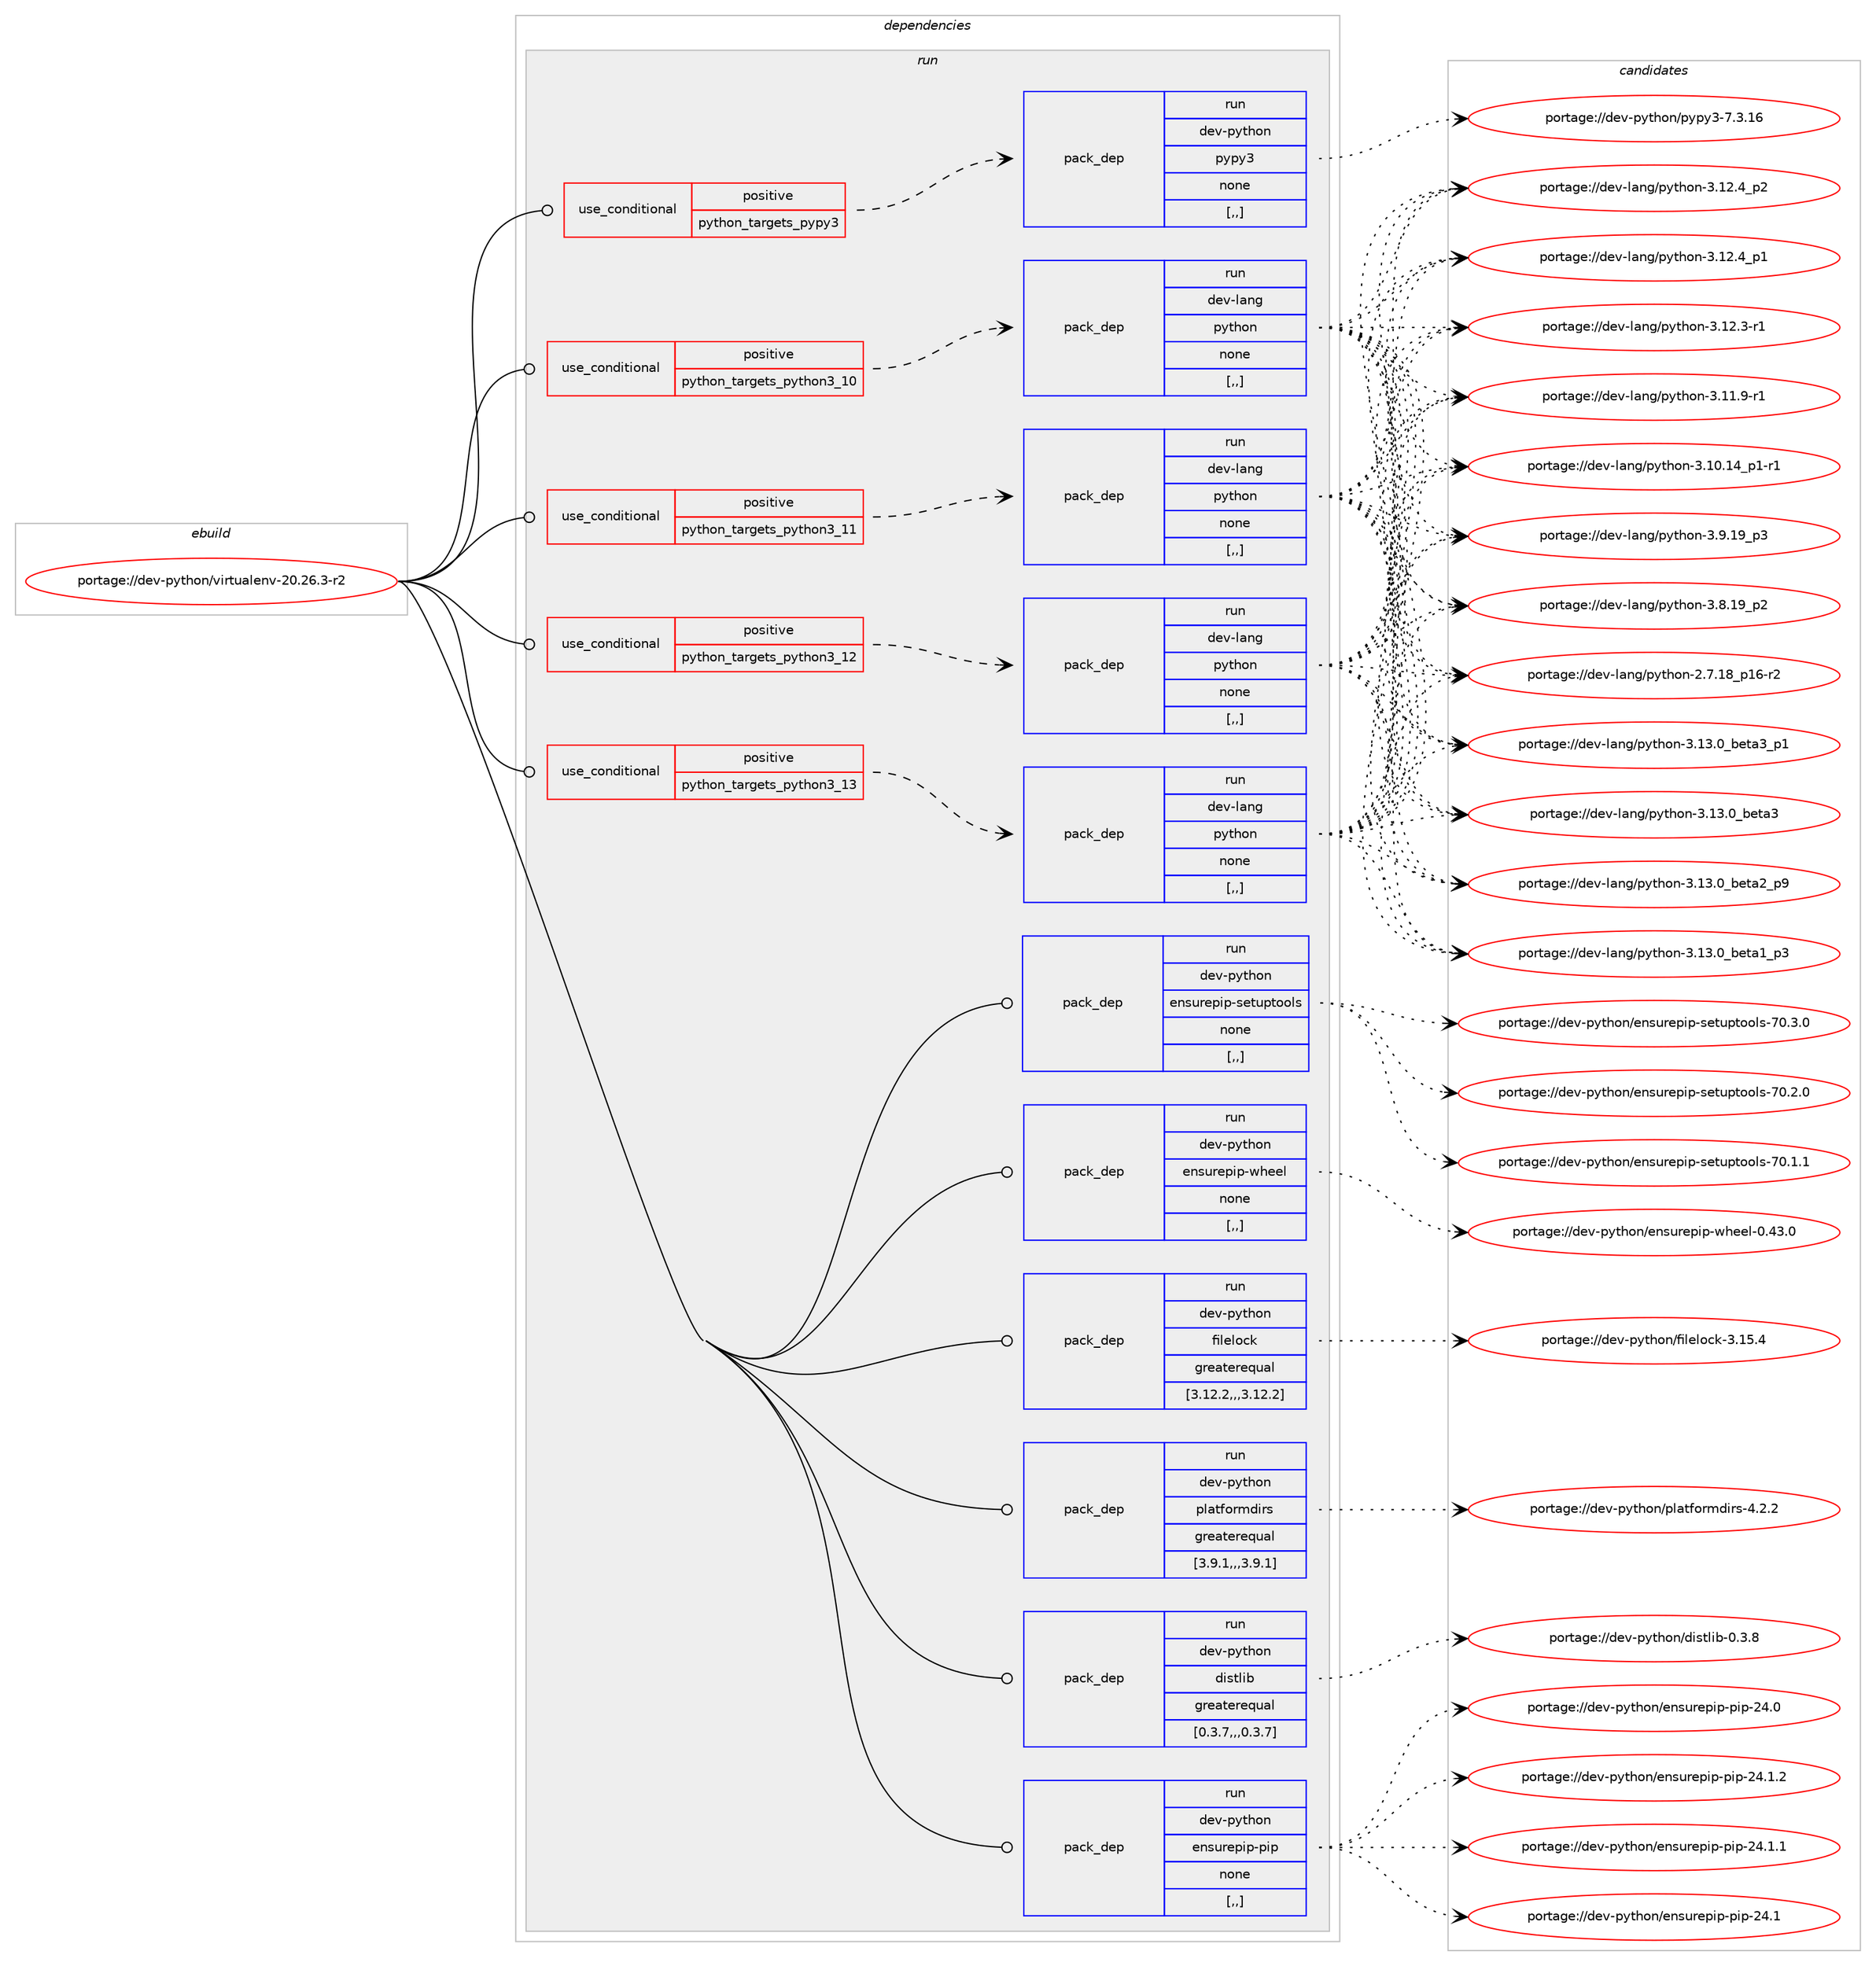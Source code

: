 digraph prolog {

# *************
# Graph options
# *************

newrank=true;
concentrate=true;
compound=true;
graph [rankdir=LR,fontname=Helvetica,fontsize=10,ranksep=1.5];#, ranksep=2.5, nodesep=0.2];
edge  [arrowhead=vee];
node  [fontname=Helvetica,fontsize=10];

# **********
# The ebuild
# **********

subgraph cluster_leftcol {
color=gray;
label=<<i>ebuild</i>>;
id [label="portage://dev-python/virtualenv-20.26.3-r2", color=red, width=4, href="../dev-python/virtualenv-20.26.3-r2.svg"];
}

# ****************
# The dependencies
# ****************

subgraph cluster_midcol {
color=gray;
label=<<i>dependencies</i>>;
subgraph cluster_compile {
fillcolor="#eeeeee";
style=filled;
label=<<i>compile</i>>;
}
subgraph cluster_compileandrun {
fillcolor="#eeeeee";
style=filled;
label=<<i>compile and run</i>>;
}
subgraph cluster_run {
fillcolor="#eeeeee";
style=filled;
label=<<i>run</i>>;
subgraph cond40838 {
dependency166519 [label=<<TABLE BORDER="0" CELLBORDER="1" CELLSPACING="0" CELLPADDING="4"><TR><TD ROWSPAN="3" CELLPADDING="10">use_conditional</TD></TR><TR><TD>positive</TD></TR><TR><TD>python_targets_pypy3</TD></TR></TABLE>>, shape=none, color=red];
subgraph pack124408 {
dependency166520 [label=<<TABLE BORDER="0" CELLBORDER="1" CELLSPACING="0" CELLPADDING="4" WIDTH="220"><TR><TD ROWSPAN="6" CELLPADDING="30">pack_dep</TD></TR><TR><TD WIDTH="110">run</TD></TR><TR><TD>dev-python</TD></TR><TR><TD>pypy3</TD></TR><TR><TD>none</TD></TR><TR><TD>[,,]</TD></TR></TABLE>>, shape=none, color=blue];
}
dependency166519:e -> dependency166520:w [weight=20,style="dashed",arrowhead="vee"];
}
id:e -> dependency166519:w [weight=20,style="solid",arrowhead="odot"];
subgraph cond40839 {
dependency166521 [label=<<TABLE BORDER="0" CELLBORDER="1" CELLSPACING="0" CELLPADDING="4"><TR><TD ROWSPAN="3" CELLPADDING="10">use_conditional</TD></TR><TR><TD>positive</TD></TR><TR><TD>python_targets_python3_10</TD></TR></TABLE>>, shape=none, color=red];
subgraph pack124409 {
dependency166522 [label=<<TABLE BORDER="0" CELLBORDER="1" CELLSPACING="0" CELLPADDING="4" WIDTH="220"><TR><TD ROWSPAN="6" CELLPADDING="30">pack_dep</TD></TR><TR><TD WIDTH="110">run</TD></TR><TR><TD>dev-lang</TD></TR><TR><TD>python</TD></TR><TR><TD>none</TD></TR><TR><TD>[,,]</TD></TR></TABLE>>, shape=none, color=blue];
}
dependency166521:e -> dependency166522:w [weight=20,style="dashed",arrowhead="vee"];
}
id:e -> dependency166521:w [weight=20,style="solid",arrowhead="odot"];
subgraph cond40840 {
dependency166523 [label=<<TABLE BORDER="0" CELLBORDER="1" CELLSPACING="0" CELLPADDING="4"><TR><TD ROWSPAN="3" CELLPADDING="10">use_conditional</TD></TR><TR><TD>positive</TD></TR><TR><TD>python_targets_python3_11</TD></TR></TABLE>>, shape=none, color=red];
subgraph pack124410 {
dependency166524 [label=<<TABLE BORDER="0" CELLBORDER="1" CELLSPACING="0" CELLPADDING="4" WIDTH="220"><TR><TD ROWSPAN="6" CELLPADDING="30">pack_dep</TD></TR><TR><TD WIDTH="110">run</TD></TR><TR><TD>dev-lang</TD></TR><TR><TD>python</TD></TR><TR><TD>none</TD></TR><TR><TD>[,,]</TD></TR></TABLE>>, shape=none, color=blue];
}
dependency166523:e -> dependency166524:w [weight=20,style="dashed",arrowhead="vee"];
}
id:e -> dependency166523:w [weight=20,style="solid",arrowhead="odot"];
subgraph cond40841 {
dependency166525 [label=<<TABLE BORDER="0" CELLBORDER="1" CELLSPACING="0" CELLPADDING="4"><TR><TD ROWSPAN="3" CELLPADDING="10">use_conditional</TD></TR><TR><TD>positive</TD></TR><TR><TD>python_targets_python3_12</TD></TR></TABLE>>, shape=none, color=red];
subgraph pack124411 {
dependency166526 [label=<<TABLE BORDER="0" CELLBORDER="1" CELLSPACING="0" CELLPADDING="4" WIDTH="220"><TR><TD ROWSPAN="6" CELLPADDING="30">pack_dep</TD></TR><TR><TD WIDTH="110">run</TD></TR><TR><TD>dev-lang</TD></TR><TR><TD>python</TD></TR><TR><TD>none</TD></TR><TR><TD>[,,]</TD></TR></TABLE>>, shape=none, color=blue];
}
dependency166525:e -> dependency166526:w [weight=20,style="dashed",arrowhead="vee"];
}
id:e -> dependency166525:w [weight=20,style="solid",arrowhead="odot"];
subgraph cond40842 {
dependency166527 [label=<<TABLE BORDER="0" CELLBORDER="1" CELLSPACING="0" CELLPADDING="4"><TR><TD ROWSPAN="3" CELLPADDING="10">use_conditional</TD></TR><TR><TD>positive</TD></TR><TR><TD>python_targets_python3_13</TD></TR></TABLE>>, shape=none, color=red];
subgraph pack124412 {
dependency166528 [label=<<TABLE BORDER="0" CELLBORDER="1" CELLSPACING="0" CELLPADDING="4" WIDTH="220"><TR><TD ROWSPAN="6" CELLPADDING="30">pack_dep</TD></TR><TR><TD WIDTH="110">run</TD></TR><TR><TD>dev-lang</TD></TR><TR><TD>python</TD></TR><TR><TD>none</TD></TR><TR><TD>[,,]</TD></TR></TABLE>>, shape=none, color=blue];
}
dependency166527:e -> dependency166528:w [weight=20,style="dashed",arrowhead="vee"];
}
id:e -> dependency166527:w [weight=20,style="solid",arrowhead="odot"];
subgraph pack124413 {
dependency166529 [label=<<TABLE BORDER="0" CELLBORDER="1" CELLSPACING="0" CELLPADDING="4" WIDTH="220"><TR><TD ROWSPAN="6" CELLPADDING="30">pack_dep</TD></TR><TR><TD WIDTH="110">run</TD></TR><TR><TD>dev-python</TD></TR><TR><TD>distlib</TD></TR><TR><TD>greaterequal</TD></TR><TR><TD>[0.3.7,,,0.3.7]</TD></TR></TABLE>>, shape=none, color=blue];
}
id:e -> dependency166529:w [weight=20,style="solid",arrowhead="odot"];
subgraph pack124414 {
dependency166530 [label=<<TABLE BORDER="0" CELLBORDER="1" CELLSPACING="0" CELLPADDING="4" WIDTH="220"><TR><TD ROWSPAN="6" CELLPADDING="30">pack_dep</TD></TR><TR><TD WIDTH="110">run</TD></TR><TR><TD>dev-python</TD></TR><TR><TD>ensurepip-pip</TD></TR><TR><TD>none</TD></TR><TR><TD>[,,]</TD></TR></TABLE>>, shape=none, color=blue];
}
id:e -> dependency166530:w [weight=20,style="solid",arrowhead="odot"];
subgraph pack124415 {
dependency166531 [label=<<TABLE BORDER="0" CELLBORDER="1" CELLSPACING="0" CELLPADDING="4" WIDTH="220"><TR><TD ROWSPAN="6" CELLPADDING="30">pack_dep</TD></TR><TR><TD WIDTH="110">run</TD></TR><TR><TD>dev-python</TD></TR><TR><TD>ensurepip-setuptools</TD></TR><TR><TD>none</TD></TR><TR><TD>[,,]</TD></TR></TABLE>>, shape=none, color=blue];
}
id:e -> dependency166531:w [weight=20,style="solid",arrowhead="odot"];
subgraph pack124416 {
dependency166532 [label=<<TABLE BORDER="0" CELLBORDER="1" CELLSPACING="0" CELLPADDING="4" WIDTH="220"><TR><TD ROWSPAN="6" CELLPADDING="30">pack_dep</TD></TR><TR><TD WIDTH="110">run</TD></TR><TR><TD>dev-python</TD></TR><TR><TD>ensurepip-wheel</TD></TR><TR><TD>none</TD></TR><TR><TD>[,,]</TD></TR></TABLE>>, shape=none, color=blue];
}
id:e -> dependency166532:w [weight=20,style="solid",arrowhead="odot"];
subgraph pack124417 {
dependency166533 [label=<<TABLE BORDER="0" CELLBORDER="1" CELLSPACING="0" CELLPADDING="4" WIDTH="220"><TR><TD ROWSPAN="6" CELLPADDING="30">pack_dep</TD></TR><TR><TD WIDTH="110">run</TD></TR><TR><TD>dev-python</TD></TR><TR><TD>filelock</TD></TR><TR><TD>greaterequal</TD></TR><TR><TD>[3.12.2,,,3.12.2]</TD></TR></TABLE>>, shape=none, color=blue];
}
id:e -> dependency166533:w [weight=20,style="solid",arrowhead="odot"];
subgraph pack124418 {
dependency166534 [label=<<TABLE BORDER="0" CELLBORDER="1" CELLSPACING="0" CELLPADDING="4" WIDTH="220"><TR><TD ROWSPAN="6" CELLPADDING="30">pack_dep</TD></TR><TR><TD WIDTH="110">run</TD></TR><TR><TD>dev-python</TD></TR><TR><TD>platformdirs</TD></TR><TR><TD>greaterequal</TD></TR><TR><TD>[3.9.1,,,3.9.1]</TD></TR></TABLE>>, shape=none, color=blue];
}
id:e -> dependency166534:w [weight=20,style="solid",arrowhead="odot"];
}
}

# **************
# The candidates
# **************

subgraph cluster_choices {
rank=same;
color=gray;
label=<<i>candidates</i>>;

subgraph choice124408 {
color=black;
nodesep=1;
choice10010111845112121116104111110471121211121215145554651464954 [label="portage://dev-python/pypy3-7.3.16", color=red, width=4,href="../dev-python/pypy3-7.3.16.svg"];
dependency166520:e -> choice10010111845112121116104111110471121211121215145554651464954:w [style=dotted,weight="100"];
}
subgraph choice124409 {
color=black;
nodesep=1;
choice10010111845108971101034711212111610411111045514649514648959810111697519511249 [label="portage://dev-lang/python-3.13.0_beta3_p1", color=red, width=4,href="../dev-lang/python-3.13.0_beta3_p1.svg"];
choice1001011184510897110103471121211161041111104551464951464895981011169751 [label="portage://dev-lang/python-3.13.0_beta3", color=red, width=4,href="../dev-lang/python-3.13.0_beta3.svg"];
choice10010111845108971101034711212111610411111045514649514648959810111697509511257 [label="portage://dev-lang/python-3.13.0_beta2_p9", color=red, width=4,href="../dev-lang/python-3.13.0_beta2_p9.svg"];
choice10010111845108971101034711212111610411111045514649514648959810111697499511251 [label="portage://dev-lang/python-3.13.0_beta1_p3", color=red, width=4,href="../dev-lang/python-3.13.0_beta1_p3.svg"];
choice100101118451089711010347112121116104111110455146495046529511250 [label="portage://dev-lang/python-3.12.4_p2", color=red, width=4,href="../dev-lang/python-3.12.4_p2.svg"];
choice100101118451089711010347112121116104111110455146495046529511249 [label="portage://dev-lang/python-3.12.4_p1", color=red, width=4,href="../dev-lang/python-3.12.4_p1.svg"];
choice100101118451089711010347112121116104111110455146495046514511449 [label="portage://dev-lang/python-3.12.3-r1", color=red, width=4,href="../dev-lang/python-3.12.3-r1.svg"];
choice100101118451089711010347112121116104111110455146494946574511449 [label="portage://dev-lang/python-3.11.9-r1", color=red, width=4,href="../dev-lang/python-3.11.9-r1.svg"];
choice100101118451089711010347112121116104111110455146494846495295112494511449 [label="portage://dev-lang/python-3.10.14_p1-r1", color=red, width=4,href="../dev-lang/python-3.10.14_p1-r1.svg"];
choice100101118451089711010347112121116104111110455146574649579511251 [label="portage://dev-lang/python-3.9.19_p3", color=red, width=4,href="../dev-lang/python-3.9.19_p3.svg"];
choice100101118451089711010347112121116104111110455146564649579511250 [label="portage://dev-lang/python-3.8.19_p2", color=red, width=4,href="../dev-lang/python-3.8.19_p2.svg"];
choice100101118451089711010347112121116104111110455046554649569511249544511450 [label="portage://dev-lang/python-2.7.18_p16-r2", color=red, width=4,href="../dev-lang/python-2.7.18_p16-r2.svg"];
dependency166522:e -> choice10010111845108971101034711212111610411111045514649514648959810111697519511249:w [style=dotted,weight="100"];
dependency166522:e -> choice1001011184510897110103471121211161041111104551464951464895981011169751:w [style=dotted,weight="100"];
dependency166522:e -> choice10010111845108971101034711212111610411111045514649514648959810111697509511257:w [style=dotted,weight="100"];
dependency166522:e -> choice10010111845108971101034711212111610411111045514649514648959810111697499511251:w [style=dotted,weight="100"];
dependency166522:e -> choice100101118451089711010347112121116104111110455146495046529511250:w [style=dotted,weight="100"];
dependency166522:e -> choice100101118451089711010347112121116104111110455146495046529511249:w [style=dotted,weight="100"];
dependency166522:e -> choice100101118451089711010347112121116104111110455146495046514511449:w [style=dotted,weight="100"];
dependency166522:e -> choice100101118451089711010347112121116104111110455146494946574511449:w [style=dotted,weight="100"];
dependency166522:e -> choice100101118451089711010347112121116104111110455146494846495295112494511449:w [style=dotted,weight="100"];
dependency166522:e -> choice100101118451089711010347112121116104111110455146574649579511251:w [style=dotted,weight="100"];
dependency166522:e -> choice100101118451089711010347112121116104111110455146564649579511250:w [style=dotted,weight="100"];
dependency166522:e -> choice100101118451089711010347112121116104111110455046554649569511249544511450:w [style=dotted,weight="100"];
}
subgraph choice124410 {
color=black;
nodesep=1;
choice10010111845108971101034711212111610411111045514649514648959810111697519511249 [label="portage://dev-lang/python-3.13.0_beta3_p1", color=red, width=4,href="../dev-lang/python-3.13.0_beta3_p1.svg"];
choice1001011184510897110103471121211161041111104551464951464895981011169751 [label="portage://dev-lang/python-3.13.0_beta3", color=red, width=4,href="../dev-lang/python-3.13.0_beta3.svg"];
choice10010111845108971101034711212111610411111045514649514648959810111697509511257 [label="portage://dev-lang/python-3.13.0_beta2_p9", color=red, width=4,href="../dev-lang/python-3.13.0_beta2_p9.svg"];
choice10010111845108971101034711212111610411111045514649514648959810111697499511251 [label="portage://dev-lang/python-3.13.0_beta1_p3", color=red, width=4,href="../dev-lang/python-3.13.0_beta1_p3.svg"];
choice100101118451089711010347112121116104111110455146495046529511250 [label="portage://dev-lang/python-3.12.4_p2", color=red, width=4,href="../dev-lang/python-3.12.4_p2.svg"];
choice100101118451089711010347112121116104111110455146495046529511249 [label="portage://dev-lang/python-3.12.4_p1", color=red, width=4,href="../dev-lang/python-3.12.4_p1.svg"];
choice100101118451089711010347112121116104111110455146495046514511449 [label="portage://dev-lang/python-3.12.3-r1", color=red, width=4,href="../dev-lang/python-3.12.3-r1.svg"];
choice100101118451089711010347112121116104111110455146494946574511449 [label="portage://dev-lang/python-3.11.9-r1", color=red, width=4,href="../dev-lang/python-3.11.9-r1.svg"];
choice100101118451089711010347112121116104111110455146494846495295112494511449 [label="portage://dev-lang/python-3.10.14_p1-r1", color=red, width=4,href="../dev-lang/python-3.10.14_p1-r1.svg"];
choice100101118451089711010347112121116104111110455146574649579511251 [label="portage://dev-lang/python-3.9.19_p3", color=red, width=4,href="../dev-lang/python-3.9.19_p3.svg"];
choice100101118451089711010347112121116104111110455146564649579511250 [label="portage://dev-lang/python-3.8.19_p2", color=red, width=4,href="../dev-lang/python-3.8.19_p2.svg"];
choice100101118451089711010347112121116104111110455046554649569511249544511450 [label="portage://dev-lang/python-2.7.18_p16-r2", color=red, width=4,href="../dev-lang/python-2.7.18_p16-r2.svg"];
dependency166524:e -> choice10010111845108971101034711212111610411111045514649514648959810111697519511249:w [style=dotted,weight="100"];
dependency166524:e -> choice1001011184510897110103471121211161041111104551464951464895981011169751:w [style=dotted,weight="100"];
dependency166524:e -> choice10010111845108971101034711212111610411111045514649514648959810111697509511257:w [style=dotted,weight="100"];
dependency166524:e -> choice10010111845108971101034711212111610411111045514649514648959810111697499511251:w [style=dotted,weight="100"];
dependency166524:e -> choice100101118451089711010347112121116104111110455146495046529511250:w [style=dotted,weight="100"];
dependency166524:e -> choice100101118451089711010347112121116104111110455146495046529511249:w [style=dotted,weight="100"];
dependency166524:e -> choice100101118451089711010347112121116104111110455146495046514511449:w [style=dotted,weight="100"];
dependency166524:e -> choice100101118451089711010347112121116104111110455146494946574511449:w [style=dotted,weight="100"];
dependency166524:e -> choice100101118451089711010347112121116104111110455146494846495295112494511449:w [style=dotted,weight="100"];
dependency166524:e -> choice100101118451089711010347112121116104111110455146574649579511251:w [style=dotted,weight="100"];
dependency166524:e -> choice100101118451089711010347112121116104111110455146564649579511250:w [style=dotted,weight="100"];
dependency166524:e -> choice100101118451089711010347112121116104111110455046554649569511249544511450:w [style=dotted,weight="100"];
}
subgraph choice124411 {
color=black;
nodesep=1;
choice10010111845108971101034711212111610411111045514649514648959810111697519511249 [label="portage://dev-lang/python-3.13.0_beta3_p1", color=red, width=4,href="../dev-lang/python-3.13.0_beta3_p1.svg"];
choice1001011184510897110103471121211161041111104551464951464895981011169751 [label="portage://dev-lang/python-3.13.0_beta3", color=red, width=4,href="../dev-lang/python-3.13.0_beta3.svg"];
choice10010111845108971101034711212111610411111045514649514648959810111697509511257 [label="portage://dev-lang/python-3.13.0_beta2_p9", color=red, width=4,href="../dev-lang/python-3.13.0_beta2_p9.svg"];
choice10010111845108971101034711212111610411111045514649514648959810111697499511251 [label="portage://dev-lang/python-3.13.0_beta1_p3", color=red, width=4,href="../dev-lang/python-3.13.0_beta1_p3.svg"];
choice100101118451089711010347112121116104111110455146495046529511250 [label="portage://dev-lang/python-3.12.4_p2", color=red, width=4,href="../dev-lang/python-3.12.4_p2.svg"];
choice100101118451089711010347112121116104111110455146495046529511249 [label="portage://dev-lang/python-3.12.4_p1", color=red, width=4,href="../dev-lang/python-3.12.4_p1.svg"];
choice100101118451089711010347112121116104111110455146495046514511449 [label="portage://dev-lang/python-3.12.3-r1", color=red, width=4,href="../dev-lang/python-3.12.3-r1.svg"];
choice100101118451089711010347112121116104111110455146494946574511449 [label="portage://dev-lang/python-3.11.9-r1", color=red, width=4,href="../dev-lang/python-3.11.9-r1.svg"];
choice100101118451089711010347112121116104111110455146494846495295112494511449 [label="portage://dev-lang/python-3.10.14_p1-r1", color=red, width=4,href="../dev-lang/python-3.10.14_p1-r1.svg"];
choice100101118451089711010347112121116104111110455146574649579511251 [label="portage://dev-lang/python-3.9.19_p3", color=red, width=4,href="../dev-lang/python-3.9.19_p3.svg"];
choice100101118451089711010347112121116104111110455146564649579511250 [label="portage://dev-lang/python-3.8.19_p2", color=red, width=4,href="../dev-lang/python-3.8.19_p2.svg"];
choice100101118451089711010347112121116104111110455046554649569511249544511450 [label="portage://dev-lang/python-2.7.18_p16-r2", color=red, width=4,href="../dev-lang/python-2.7.18_p16-r2.svg"];
dependency166526:e -> choice10010111845108971101034711212111610411111045514649514648959810111697519511249:w [style=dotted,weight="100"];
dependency166526:e -> choice1001011184510897110103471121211161041111104551464951464895981011169751:w [style=dotted,weight="100"];
dependency166526:e -> choice10010111845108971101034711212111610411111045514649514648959810111697509511257:w [style=dotted,weight="100"];
dependency166526:e -> choice10010111845108971101034711212111610411111045514649514648959810111697499511251:w [style=dotted,weight="100"];
dependency166526:e -> choice100101118451089711010347112121116104111110455146495046529511250:w [style=dotted,weight="100"];
dependency166526:e -> choice100101118451089711010347112121116104111110455146495046529511249:w [style=dotted,weight="100"];
dependency166526:e -> choice100101118451089711010347112121116104111110455146495046514511449:w [style=dotted,weight="100"];
dependency166526:e -> choice100101118451089711010347112121116104111110455146494946574511449:w [style=dotted,weight="100"];
dependency166526:e -> choice100101118451089711010347112121116104111110455146494846495295112494511449:w [style=dotted,weight="100"];
dependency166526:e -> choice100101118451089711010347112121116104111110455146574649579511251:w [style=dotted,weight="100"];
dependency166526:e -> choice100101118451089711010347112121116104111110455146564649579511250:w [style=dotted,weight="100"];
dependency166526:e -> choice100101118451089711010347112121116104111110455046554649569511249544511450:w [style=dotted,weight="100"];
}
subgraph choice124412 {
color=black;
nodesep=1;
choice10010111845108971101034711212111610411111045514649514648959810111697519511249 [label="portage://dev-lang/python-3.13.0_beta3_p1", color=red, width=4,href="../dev-lang/python-3.13.0_beta3_p1.svg"];
choice1001011184510897110103471121211161041111104551464951464895981011169751 [label="portage://dev-lang/python-3.13.0_beta3", color=red, width=4,href="../dev-lang/python-3.13.0_beta3.svg"];
choice10010111845108971101034711212111610411111045514649514648959810111697509511257 [label="portage://dev-lang/python-3.13.0_beta2_p9", color=red, width=4,href="../dev-lang/python-3.13.0_beta2_p9.svg"];
choice10010111845108971101034711212111610411111045514649514648959810111697499511251 [label="portage://dev-lang/python-3.13.0_beta1_p3", color=red, width=4,href="../dev-lang/python-3.13.0_beta1_p3.svg"];
choice100101118451089711010347112121116104111110455146495046529511250 [label="portage://dev-lang/python-3.12.4_p2", color=red, width=4,href="../dev-lang/python-3.12.4_p2.svg"];
choice100101118451089711010347112121116104111110455146495046529511249 [label="portage://dev-lang/python-3.12.4_p1", color=red, width=4,href="../dev-lang/python-3.12.4_p1.svg"];
choice100101118451089711010347112121116104111110455146495046514511449 [label="portage://dev-lang/python-3.12.3-r1", color=red, width=4,href="../dev-lang/python-3.12.3-r1.svg"];
choice100101118451089711010347112121116104111110455146494946574511449 [label="portage://dev-lang/python-3.11.9-r1", color=red, width=4,href="../dev-lang/python-3.11.9-r1.svg"];
choice100101118451089711010347112121116104111110455146494846495295112494511449 [label="portage://dev-lang/python-3.10.14_p1-r1", color=red, width=4,href="../dev-lang/python-3.10.14_p1-r1.svg"];
choice100101118451089711010347112121116104111110455146574649579511251 [label="portage://dev-lang/python-3.9.19_p3", color=red, width=4,href="../dev-lang/python-3.9.19_p3.svg"];
choice100101118451089711010347112121116104111110455146564649579511250 [label="portage://dev-lang/python-3.8.19_p2", color=red, width=4,href="../dev-lang/python-3.8.19_p2.svg"];
choice100101118451089711010347112121116104111110455046554649569511249544511450 [label="portage://dev-lang/python-2.7.18_p16-r2", color=red, width=4,href="../dev-lang/python-2.7.18_p16-r2.svg"];
dependency166528:e -> choice10010111845108971101034711212111610411111045514649514648959810111697519511249:w [style=dotted,weight="100"];
dependency166528:e -> choice1001011184510897110103471121211161041111104551464951464895981011169751:w [style=dotted,weight="100"];
dependency166528:e -> choice10010111845108971101034711212111610411111045514649514648959810111697509511257:w [style=dotted,weight="100"];
dependency166528:e -> choice10010111845108971101034711212111610411111045514649514648959810111697499511251:w [style=dotted,weight="100"];
dependency166528:e -> choice100101118451089711010347112121116104111110455146495046529511250:w [style=dotted,weight="100"];
dependency166528:e -> choice100101118451089711010347112121116104111110455146495046529511249:w [style=dotted,weight="100"];
dependency166528:e -> choice100101118451089711010347112121116104111110455146495046514511449:w [style=dotted,weight="100"];
dependency166528:e -> choice100101118451089711010347112121116104111110455146494946574511449:w [style=dotted,weight="100"];
dependency166528:e -> choice100101118451089711010347112121116104111110455146494846495295112494511449:w [style=dotted,weight="100"];
dependency166528:e -> choice100101118451089711010347112121116104111110455146574649579511251:w [style=dotted,weight="100"];
dependency166528:e -> choice100101118451089711010347112121116104111110455146564649579511250:w [style=dotted,weight="100"];
dependency166528:e -> choice100101118451089711010347112121116104111110455046554649569511249544511450:w [style=dotted,weight="100"];
}
subgraph choice124413 {
color=black;
nodesep=1;
choice100101118451121211161041111104710010511511610810598454846514656 [label="portage://dev-python/distlib-0.3.8", color=red, width=4,href="../dev-python/distlib-0.3.8.svg"];
dependency166529:e -> choice100101118451121211161041111104710010511511610810598454846514656:w [style=dotted,weight="100"];
}
subgraph choice124414 {
color=black;
nodesep=1;
choice10010111845112121116104111110471011101151171141011121051124511210511245505246494650 [label="portage://dev-python/ensurepip-pip-24.1.2", color=red, width=4,href="../dev-python/ensurepip-pip-24.1.2.svg"];
choice10010111845112121116104111110471011101151171141011121051124511210511245505246494649 [label="portage://dev-python/ensurepip-pip-24.1.1", color=red, width=4,href="../dev-python/ensurepip-pip-24.1.1.svg"];
choice1001011184511212111610411111047101110115117114101112105112451121051124550524649 [label="portage://dev-python/ensurepip-pip-24.1", color=red, width=4,href="../dev-python/ensurepip-pip-24.1.svg"];
choice1001011184511212111610411111047101110115117114101112105112451121051124550524648 [label="portage://dev-python/ensurepip-pip-24.0", color=red, width=4,href="../dev-python/ensurepip-pip-24.0.svg"];
dependency166530:e -> choice10010111845112121116104111110471011101151171141011121051124511210511245505246494650:w [style=dotted,weight="100"];
dependency166530:e -> choice10010111845112121116104111110471011101151171141011121051124511210511245505246494649:w [style=dotted,weight="100"];
dependency166530:e -> choice1001011184511212111610411111047101110115117114101112105112451121051124550524649:w [style=dotted,weight="100"];
dependency166530:e -> choice1001011184511212111610411111047101110115117114101112105112451121051124550524648:w [style=dotted,weight="100"];
}
subgraph choice124415 {
color=black;
nodesep=1;
choice10010111845112121116104111110471011101151171141011121051124511510111611711211611111110811545554846514648 [label="portage://dev-python/ensurepip-setuptools-70.3.0", color=red, width=4,href="../dev-python/ensurepip-setuptools-70.3.0.svg"];
choice10010111845112121116104111110471011101151171141011121051124511510111611711211611111110811545554846504648 [label="portage://dev-python/ensurepip-setuptools-70.2.0", color=red, width=4,href="../dev-python/ensurepip-setuptools-70.2.0.svg"];
choice10010111845112121116104111110471011101151171141011121051124511510111611711211611111110811545554846494649 [label="portage://dev-python/ensurepip-setuptools-70.1.1", color=red, width=4,href="../dev-python/ensurepip-setuptools-70.1.1.svg"];
dependency166531:e -> choice10010111845112121116104111110471011101151171141011121051124511510111611711211611111110811545554846514648:w [style=dotted,weight="100"];
dependency166531:e -> choice10010111845112121116104111110471011101151171141011121051124511510111611711211611111110811545554846504648:w [style=dotted,weight="100"];
dependency166531:e -> choice10010111845112121116104111110471011101151171141011121051124511510111611711211611111110811545554846494649:w [style=dotted,weight="100"];
}
subgraph choice124416 {
color=black;
nodesep=1;
choice10010111845112121116104111110471011101151171141011121051124511910410110110845484652514648 [label="portage://dev-python/ensurepip-wheel-0.43.0", color=red, width=4,href="../dev-python/ensurepip-wheel-0.43.0.svg"];
dependency166532:e -> choice10010111845112121116104111110471011101151171141011121051124511910410110110845484652514648:w [style=dotted,weight="100"];
}
subgraph choice124417 {
color=black;
nodesep=1;
choice10010111845112121116104111110471021051081011081119910745514649534652 [label="portage://dev-python/filelock-3.15.4", color=red, width=4,href="../dev-python/filelock-3.15.4.svg"];
dependency166533:e -> choice10010111845112121116104111110471021051081011081119910745514649534652:w [style=dotted,weight="100"];
}
subgraph choice124418 {
color=black;
nodesep=1;
choice100101118451121211161041111104711210897116102111114109100105114115455246504650 [label="portage://dev-python/platformdirs-4.2.2", color=red, width=4,href="../dev-python/platformdirs-4.2.2.svg"];
dependency166534:e -> choice100101118451121211161041111104711210897116102111114109100105114115455246504650:w [style=dotted,weight="100"];
}
}

}
